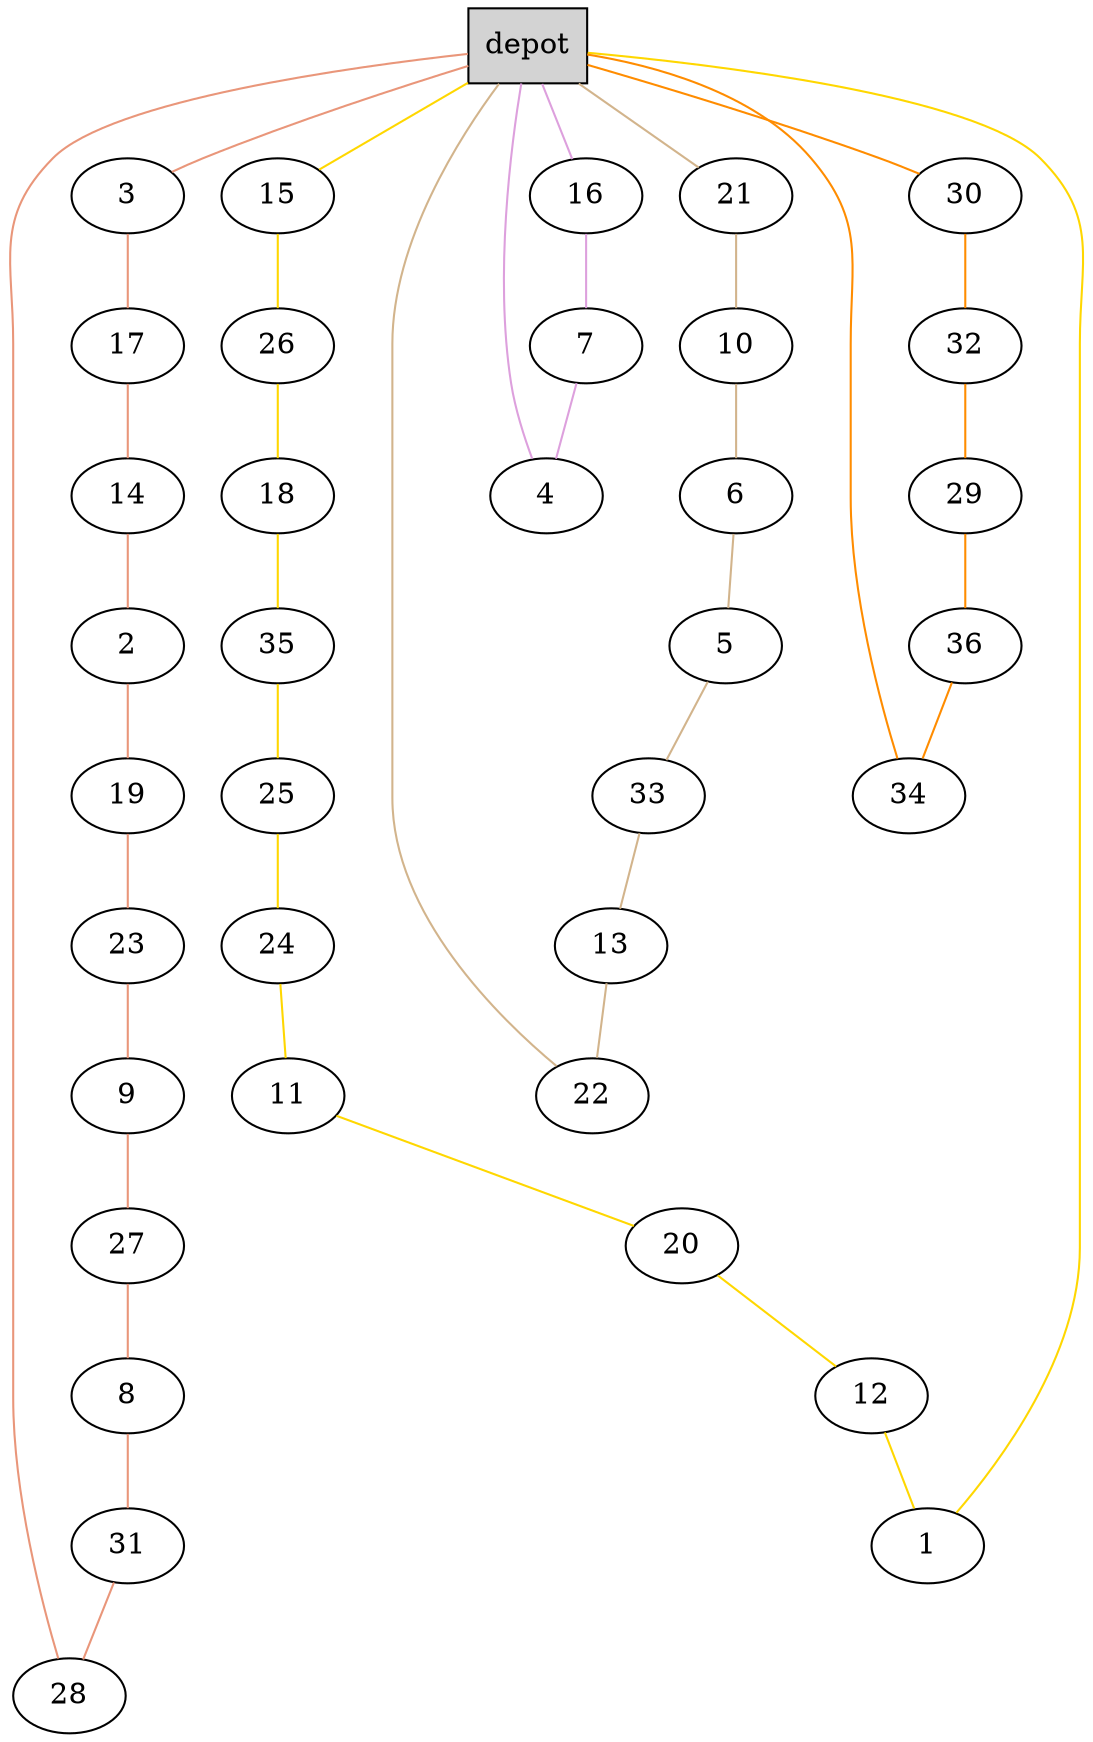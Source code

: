 graph G {
  0[shape = box, label = "depot", style = filled ];
  3[shape = ellipse];
  "0"--"3"[color = darksalmon];
  17[shape = ellipse];
  "3"--"17"[color = darksalmon];
  14[shape = ellipse];
  "17"--"14"[color = darksalmon];
  2[shape = ellipse];
  "14"--"2"[color = darksalmon];
  19[shape = ellipse];
  "2"--"19"[color = darksalmon];
  23[shape = ellipse];
  "19"--"23"[color = darksalmon];
  9[shape = ellipse];
  "23"--"9"[color = darksalmon];
  27[shape = ellipse];
  "9"--"27"[color = darksalmon];
  8[shape = ellipse];
  "27"--"8"[color = darksalmon];
  31[shape = ellipse];
  "8"--"31"[color = darksalmon];
  28[shape = ellipse];
  "31"--"28"[color = darksalmon];
  "28"--"0"[color = darksalmon];
  15[shape = ellipse];
  "0"--"15"[color = gold];
  26[shape = ellipse];
  "15"--"26"[color = gold];
  18[shape = ellipse];
  "26"--"18"[color = gold];
  35[shape = ellipse];
  "18"--"35"[color = gold];
  25[shape = ellipse];
  "35"--"25"[color = gold];
  24[shape = ellipse];
  "25"--"24"[color = gold];
  11[shape = ellipse];
  "24"--"11"[color = gold];
  20[shape = ellipse];
  "11"--"20"[color = gold];
  12[shape = ellipse];
  "20"--"12"[color = gold];
  1[shape = ellipse];
  "12"--"1"[color = gold];
  "1"--"0"[color = gold];
  16[shape = ellipse];
  "0"--"16"[color = plum];
  7[shape = ellipse];
  "16"--"7"[color = plum];
  4[shape = ellipse];
  "7"--"4"[color = plum];
  "4"--"0"[color = plum];
  21[shape = ellipse];
  "0"--"21"[color = tan];
  10[shape = ellipse];
  "21"--"10"[color = tan];
  6[shape = ellipse];
  "10"--"6"[color = tan];
  5[shape = ellipse];
  "6"--"5"[color = tan];
  33[shape = ellipse];
  "5"--"33"[color = tan];
  13[shape = ellipse];
  "33"--"13"[color = tan];
  22[shape = ellipse];
  "13"--"22"[color = tan];
  "22"--"0"[color = tan];
  30[shape = ellipse];
  "0"--"30"[color = darkorange];
  32[shape = ellipse];
  "30"--"32"[color = darkorange];
  29[shape = ellipse];
  "32"--"29"[color = darkorange];
  36[shape = ellipse];
  "29"--"36"[color = darkorange];
  34[shape = ellipse];
  "36"--"34"[color = darkorange];
  "34"--"0"[color = darkorange];
}
